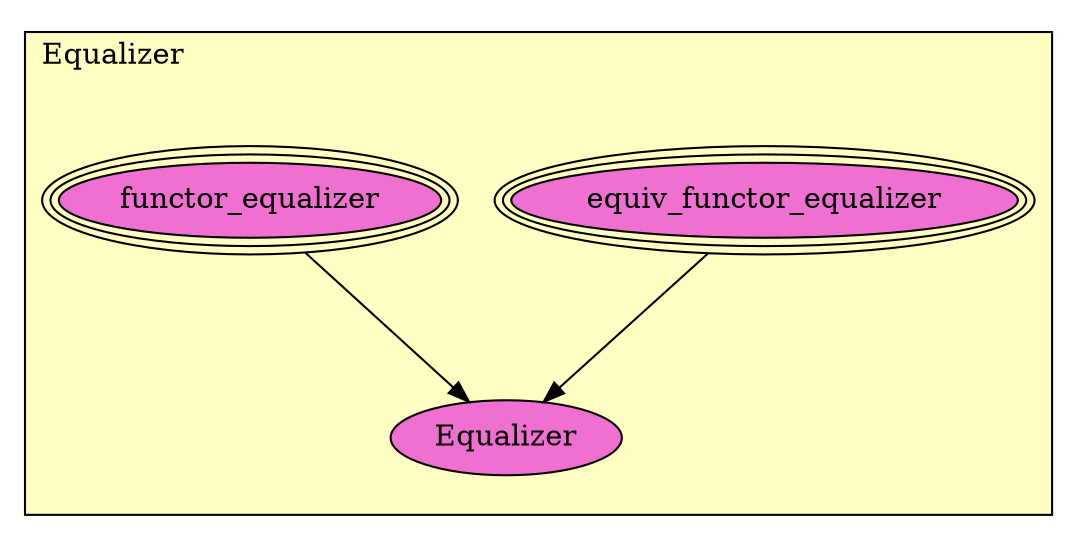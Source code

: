 digraph HoTT_Limits_Equalizer {
  graph [ratio=0.5]
  node [style=filled]
Equalizer_equiv_functor_equalizer [label="equiv_functor_equalizer", URL=<Equalizer.html#equiv_functor_equalizer>, peripheries=3, fillcolor="#F070D1"] ;
Equalizer_functor_equalizer [label="functor_equalizer", URL=<Equalizer.html#functor_equalizer>, peripheries=3, fillcolor="#F070D1"] ;
Equalizer_Equalizer [label="Equalizer", URL=<Equalizer.html#Equalizer>, fillcolor="#F070D1"] ;
  Equalizer_equiv_functor_equalizer -> Equalizer_Equalizer [] ;
  Equalizer_functor_equalizer -> Equalizer_Equalizer [] ;
subgraph cluster_Equalizer { label="Equalizer"; fillcolor="#FFFFC3"; labeljust=l; style=filled 
Equalizer_Equalizer; Equalizer_functor_equalizer; Equalizer_equiv_functor_equalizer; };
} /* END */
